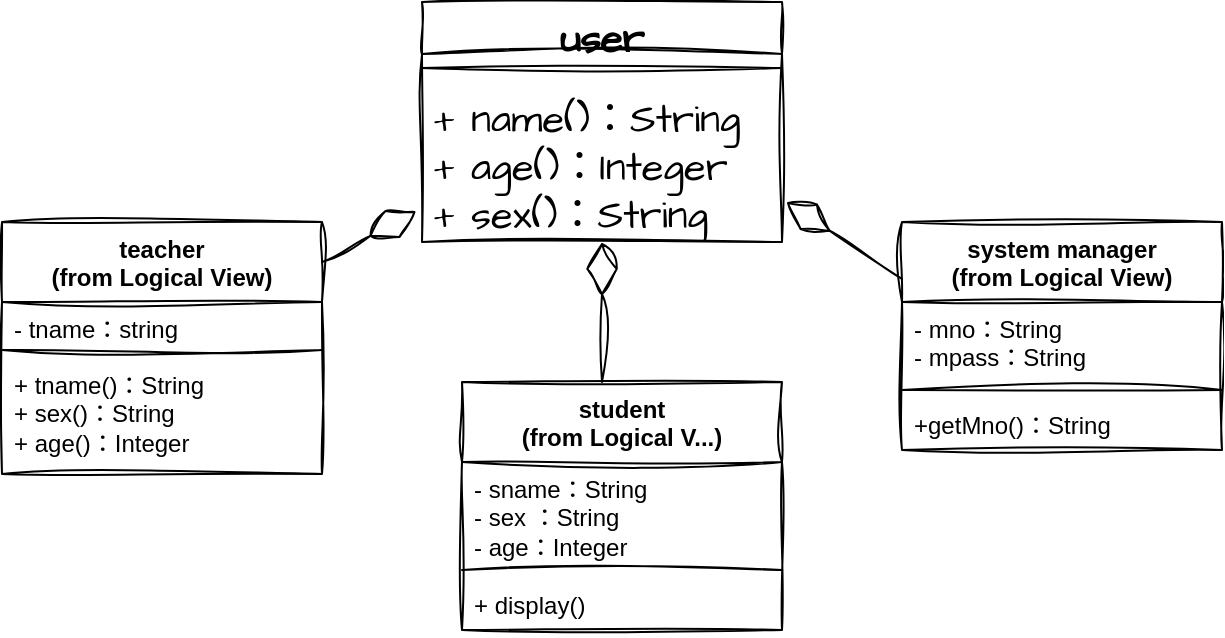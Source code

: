 <mxfile version="21.8.2" type="github">
  <diagram name="第 1 页" id="ATU269OH0_GyUtcMu7u8">
    <mxGraphModel dx="998" dy="451" grid="1" gridSize="10" guides="1" tooltips="1" connect="1" arrows="1" fold="1" page="1" pageScale="1" pageWidth="1169" pageHeight="1654" math="0" shadow="0">
      <root>
        <mxCell id="0" />
        <mxCell id="1" parent="0" />
        <mxCell id="VO1IvNOE24y-Y55Ksub4-1" value="user" style="swimlane;fontStyle=1;align=center;verticalAlign=top;childLayout=stackLayout;horizontal=1;startSize=26;horizontalStack=0;resizeParent=1;resizeParentMax=0;resizeLast=0;collapsible=1;marginBottom=0;whiteSpace=wrap;html=1;hachureGap=4;fontFamily=Architects Daughter;fontSource=https%3A%2F%2Ffonts.googleapis.com%2Fcss%3Ffamily%3DArchitects%2BDaughter;fontSize=20;labelBackgroundColor=none;sketch=1;curveFitting=1;jiggle=2;" vertex="1" parent="1">
          <mxGeometry x="380" y="100" width="180" height="120" as="geometry" />
        </mxCell>
        <mxCell id="VO1IvNOE24y-Y55Ksub4-3" value="" style="line;strokeWidth=1;fillColor=none;align=left;verticalAlign=middle;spacingTop=-1;spacingLeft=3;spacingRight=3;rotatable=0;labelPosition=right;points=[];portConstraint=eastwest;hachureGap=4;fontFamily=Architects Daughter;fontSource=https%3A%2F%2Ffonts.googleapis.com%2Fcss%3Ffamily%3DArchitects%2BDaughter;fontSize=20;labelBackgroundColor=none;sketch=1;curveFitting=1;jiggle=2;" vertex="1" parent="VO1IvNOE24y-Y55Ksub4-1">
          <mxGeometry y="26" width="180" height="14" as="geometry" />
        </mxCell>
        <mxCell id="VO1IvNOE24y-Y55Ksub4-4" value="+ name()：String&lt;br&gt;+ age()：Integer&lt;br&gt;+ sex()：String" style="text;strokeColor=none;fillColor=none;align=left;verticalAlign=top;spacingLeft=4;spacingRight=4;overflow=hidden;rotatable=0;points=[[0,0.5],[1,0.5]];portConstraint=eastwest;whiteSpace=wrap;html=1;fontSize=20;fontFamily=Architects Daughter;labelBackgroundColor=none;sketch=1;curveFitting=1;jiggle=2;" vertex="1" parent="VO1IvNOE24y-Y55Ksub4-1">
          <mxGeometry y="40" width="180" height="80" as="geometry" />
        </mxCell>
        <mxCell id="VO1IvNOE24y-Y55Ksub4-8" value="student&lt;br&gt;(from Logical V...)&lt;br&gt;" style="swimlane;fontStyle=1;align=center;verticalAlign=top;childLayout=stackLayout;horizontal=1;startSize=40;horizontalStack=0;resizeParent=1;resizeParentMax=0;resizeLast=0;collapsible=1;marginBottom=0;whiteSpace=wrap;html=1;sketch=1;curveFitting=1;jiggle=2;" vertex="1" parent="1">
          <mxGeometry x="400" y="290" width="160" height="124" as="geometry" />
        </mxCell>
        <mxCell id="VO1IvNOE24y-Y55Ksub4-9" value="- sname：String&lt;br&gt;- sex ：String&lt;br&gt;- age：Integer" style="text;strokeColor=none;fillColor=none;align=left;verticalAlign=top;spacingLeft=4;spacingRight=4;overflow=hidden;rotatable=0;points=[[0,0.5],[1,0.5]];portConstraint=eastwest;whiteSpace=wrap;html=1;sketch=1;curveFitting=1;jiggle=2;" vertex="1" parent="VO1IvNOE24y-Y55Ksub4-8">
          <mxGeometry y="40" width="160" height="50" as="geometry" />
        </mxCell>
        <mxCell id="VO1IvNOE24y-Y55Ksub4-10" value="" style="line;strokeWidth=1;fillColor=none;align=left;verticalAlign=middle;spacingTop=-1;spacingLeft=3;spacingRight=3;rotatable=0;labelPosition=right;points=[];portConstraint=eastwest;strokeColor=inherit;sketch=1;curveFitting=1;jiggle=2;" vertex="1" parent="VO1IvNOE24y-Y55Ksub4-8">
          <mxGeometry y="90" width="160" height="8" as="geometry" />
        </mxCell>
        <mxCell id="VO1IvNOE24y-Y55Ksub4-11" value="+ display()" style="text;strokeColor=none;fillColor=none;align=left;verticalAlign=top;spacingLeft=4;spacingRight=4;overflow=hidden;rotatable=0;points=[[0,0.5],[1,0.5]];portConstraint=eastwest;whiteSpace=wrap;html=1;sketch=1;curveFitting=1;jiggle=2;" vertex="1" parent="VO1IvNOE24y-Y55Ksub4-8">
          <mxGeometry y="98" width="160" height="26" as="geometry" />
        </mxCell>
        <mxCell id="VO1IvNOE24y-Y55Ksub4-12" value="teacher&lt;br&gt;(from Logical View)" style="swimlane;fontStyle=1;align=center;verticalAlign=top;childLayout=stackLayout;horizontal=1;startSize=40;horizontalStack=0;resizeParent=1;resizeParentMax=0;resizeLast=0;collapsible=1;marginBottom=0;whiteSpace=wrap;html=1;sketch=1;curveFitting=1;jiggle=2;" vertex="1" parent="1">
          <mxGeometry x="170" y="210" width="160" height="126" as="geometry" />
        </mxCell>
        <mxCell id="VO1IvNOE24y-Y55Ksub4-13" value="- tname：string" style="text;strokeColor=none;fillColor=none;align=left;verticalAlign=top;spacingLeft=4;spacingRight=4;overflow=hidden;rotatable=0;points=[[0,0.5],[1,0.5]];portConstraint=eastwest;whiteSpace=wrap;html=1;sketch=1;curveFitting=1;jiggle=2;" vertex="1" parent="VO1IvNOE24y-Y55Ksub4-12">
          <mxGeometry y="40" width="160" height="20" as="geometry" />
        </mxCell>
        <mxCell id="VO1IvNOE24y-Y55Ksub4-14" value="" style="line;strokeWidth=1;fillColor=none;align=left;verticalAlign=middle;spacingTop=-1;spacingLeft=3;spacingRight=3;rotatable=0;labelPosition=right;points=[];portConstraint=eastwest;strokeColor=inherit;sketch=1;curveFitting=1;jiggle=2;" vertex="1" parent="VO1IvNOE24y-Y55Ksub4-12">
          <mxGeometry y="60" width="160" height="8" as="geometry" />
        </mxCell>
        <mxCell id="VO1IvNOE24y-Y55Ksub4-15" value="+ tname()：String&lt;br&gt;+ sex()：String&lt;br&gt;+ age()：Integer" style="text;strokeColor=none;fillColor=none;align=left;verticalAlign=top;spacingLeft=4;spacingRight=4;overflow=hidden;rotatable=0;points=[[0,0.5],[1,0.5]];portConstraint=eastwest;whiteSpace=wrap;html=1;sketch=1;curveFitting=1;jiggle=2;" vertex="1" parent="VO1IvNOE24y-Y55Ksub4-12">
          <mxGeometry y="68" width="160" height="58" as="geometry" />
        </mxCell>
        <mxCell id="VO1IvNOE24y-Y55Ksub4-16" value="system manager&lt;br&gt;(from Logical View)" style="swimlane;fontStyle=1;align=center;verticalAlign=top;childLayout=stackLayout;horizontal=1;startSize=40;horizontalStack=0;resizeParent=1;resizeParentMax=0;resizeLast=0;collapsible=1;marginBottom=0;whiteSpace=wrap;html=1;sketch=1;curveFitting=1;jiggle=2;" vertex="1" parent="1">
          <mxGeometry x="620" y="210" width="160" height="114" as="geometry" />
        </mxCell>
        <mxCell id="VO1IvNOE24y-Y55Ksub4-17" value="- mno：String&lt;br&gt;- mpass：String" style="text;strokeColor=none;fillColor=none;align=left;verticalAlign=top;spacingLeft=4;spacingRight=4;overflow=hidden;rotatable=0;points=[[0,0.5],[1,0.5]];portConstraint=eastwest;whiteSpace=wrap;html=1;sketch=1;curveFitting=1;jiggle=2;" vertex="1" parent="VO1IvNOE24y-Y55Ksub4-16">
          <mxGeometry y="40" width="160" height="40" as="geometry" />
        </mxCell>
        <mxCell id="VO1IvNOE24y-Y55Ksub4-18" value="" style="line;strokeWidth=1;fillColor=none;align=left;verticalAlign=middle;spacingTop=-1;spacingLeft=3;spacingRight=3;rotatable=0;labelPosition=right;points=[];portConstraint=eastwest;strokeColor=inherit;sketch=1;curveFitting=1;jiggle=2;" vertex="1" parent="VO1IvNOE24y-Y55Ksub4-16">
          <mxGeometry y="80" width="160" height="8" as="geometry" />
        </mxCell>
        <mxCell id="VO1IvNOE24y-Y55Ksub4-19" value="+getMno()：String" style="text;strokeColor=none;fillColor=none;align=left;verticalAlign=top;spacingLeft=4;spacingRight=4;overflow=hidden;rotatable=0;points=[[0,0.5],[1,0.5]];portConstraint=eastwest;whiteSpace=wrap;html=1;sketch=1;curveFitting=1;jiggle=2;" vertex="1" parent="VO1IvNOE24y-Y55Ksub4-16">
          <mxGeometry y="88" width="160" height="26" as="geometry" />
        </mxCell>
        <mxCell id="VO1IvNOE24y-Y55Ksub4-20" value="" style="endArrow=diamondThin;endFill=0;endSize=24;html=1;rounded=0;exitX=0;exitY=0.25;exitDx=0;exitDy=0;entryX=1.012;entryY=0.749;entryDx=0;entryDy=0;entryPerimeter=0;sketch=1;curveFitting=1;jiggle=2;" edge="1" parent="1" source="VO1IvNOE24y-Y55Ksub4-16" target="VO1IvNOE24y-Y55Ksub4-4">
          <mxGeometry width="160" relative="1" as="geometry">
            <mxPoint x="580.02" y="305.32" as="sourcePoint" />
            <mxPoint x="740.02" y="180.32" as="targetPoint" />
          </mxGeometry>
        </mxCell>
        <mxCell id="VO1IvNOE24y-Y55Ksub4-21" value="" style="endArrow=diamondThin;endFill=0;endSize=24;html=1;rounded=0;sketch=1;curveFitting=1;jiggle=2;" edge="1" parent="1" target="VO1IvNOE24y-Y55Ksub4-4">
          <mxGeometry width="160" relative="1" as="geometry">
            <mxPoint x="470" y="290" as="sourcePoint" />
            <mxPoint x="620.02" y="210.32" as="targetPoint" />
          </mxGeometry>
        </mxCell>
        <mxCell id="VO1IvNOE24y-Y55Ksub4-22" value="" style="endArrow=diamondThin;endFill=0;endSize=24;html=1;rounded=0;entryX=-0.016;entryY=0.807;entryDx=0;entryDy=0;entryPerimeter=0;sketch=1;curveFitting=1;jiggle=2;" edge="1" parent="1" target="VO1IvNOE24y-Y55Ksub4-4">
          <mxGeometry width="160" relative="1" as="geometry">
            <mxPoint x="330" y="230" as="sourcePoint" />
            <mxPoint x="360" y="210" as="targetPoint" />
          </mxGeometry>
        </mxCell>
      </root>
    </mxGraphModel>
  </diagram>
</mxfile>
